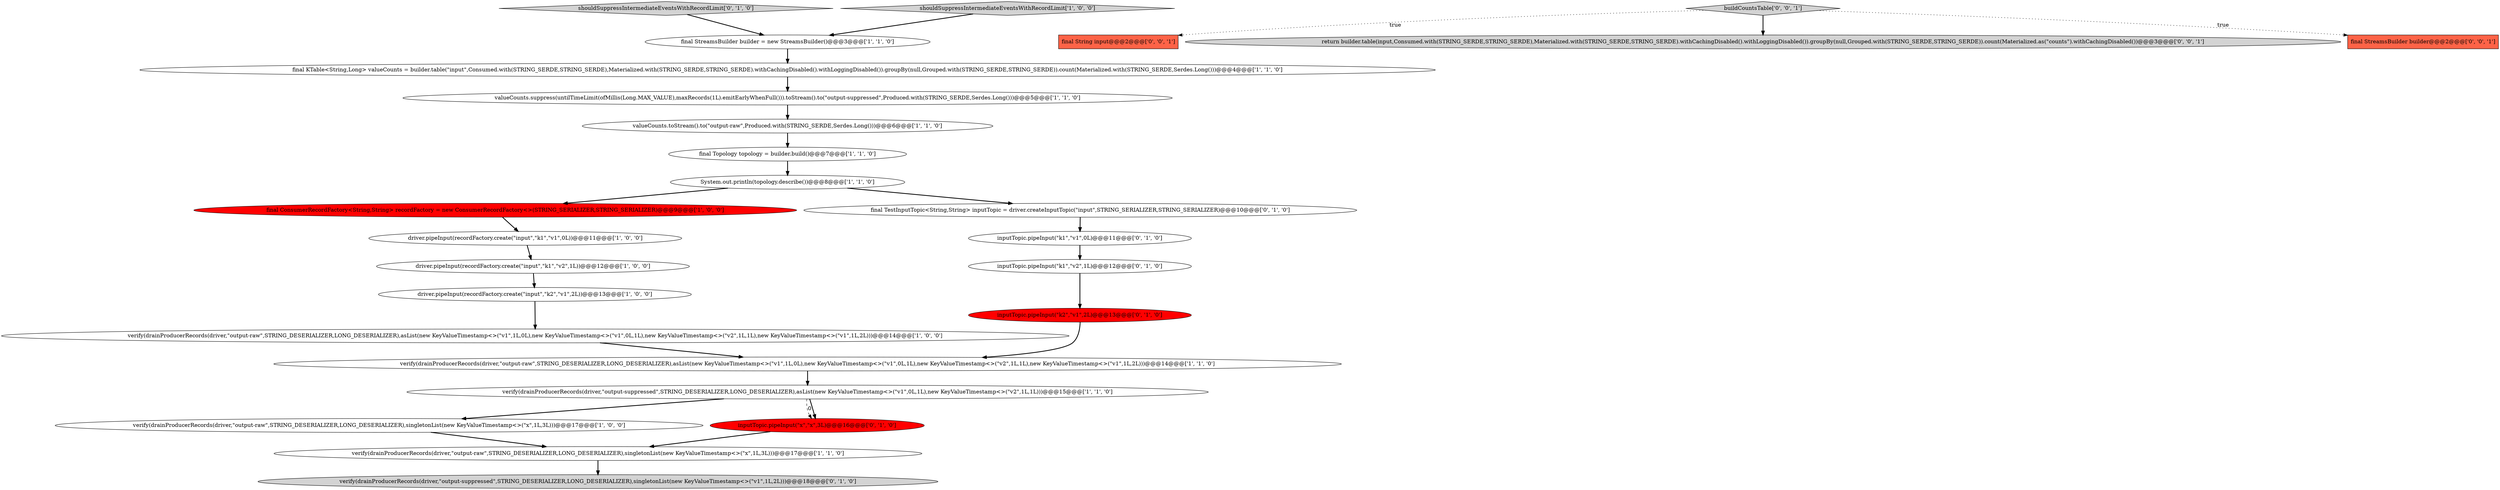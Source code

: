 digraph {
22 [style = filled, label = "shouldSuppressIntermediateEventsWithRecordLimit['0', '1', '0']", fillcolor = lightgray, shape = diamond image = "AAA0AAABBB2BBB"];
9 [style = filled, label = "verify(drainProducerRecords(driver,\"output-raw\",STRING_DESERIALIZER,LONG_DESERIALIZER),asList(new KeyValueTimestamp<>(\"v1\",1L,0L),new KeyValueTimestamp<>(\"v1\",0L,1L),new KeyValueTimestamp<>(\"v2\",1L,1L),new KeyValueTimestamp<>(\"v1\",1L,2L)))@@@14@@@['1', '1', '0']", fillcolor = white, shape = ellipse image = "AAA0AAABBB1BBB"];
26 [style = filled, label = "buildCountsTable['0', '0', '1']", fillcolor = lightgray, shape = diamond image = "AAA0AAABBB3BBB"];
14 [style = filled, label = "verify(drainProducerRecords(driver,\"output-raw\",STRING_DESERIALIZER,LONG_DESERIALIZER),singletonList(new KeyValueTimestamp<>(\"x\",1L,3L)))@@@17@@@['1', '0', '0']", fillcolor = white, shape = ellipse image = "AAA0AAABBB1BBB"];
2 [style = filled, label = "valueCounts.suppress(untilTimeLimit(ofMillis(Long.MAX_VALUE),maxRecords(1L).emitEarlyWhenFull())).toStream().to(\"output-suppressed\",Produced.with(STRING_SERDE,Serdes.Long()))@@@5@@@['1', '1', '0']", fillcolor = white, shape = ellipse image = "AAA0AAABBB1BBB"];
12 [style = filled, label = "verify(drainProducerRecords(driver,\"output-suppressed\",STRING_DESERIALIZER,LONG_DESERIALIZER),asList(new KeyValueTimestamp<>(\"v1\",0L,1L),new KeyValueTimestamp<>(\"v2\",1L,1L)))@@@15@@@['1', '1', '0']", fillcolor = white, shape = ellipse image = "AAA0AAABBB1BBB"];
24 [style = filled, label = "final String input@@@2@@@['0', '0', '1']", fillcolor = tomato, shape = box image = "AAA0AAABBB3BBB"];
6 [style = filled, label = "final Topology topology = builder.build()@@@7@@@['1', '1', '0']", fillcolor = white, shape = ellipse image = "AAA0AAABBB1BBB"];
19 [style = filled, label = "inputTopic.pipeInput(\"x\",\"x\",3L)@@@16@@@['0', '1', '0']", fillcolor = red, shape = ellipse image = "AAA1AAABBB2BBB"];
3 [style = filled, label = "driver.pipeInput(recordFactory.create(\"input\",\"k2\",\"v1\",2L))@@@13@@@['1', '0', '0']", fillcolor = white, shape = ellipse image = "AAA0AAABBB1BBB"];
11 [style = filled, label = "driver.pipeInput(recordFactory.create(\"input\",\"k1\",\"v1\",0L))@@@11@@@['1', '0', '0']", fillcolor = white, shape = ellipse image = "AAA0AAABBB1BBB"];
21 [style = filled, label = "inputTopic.pipeInput(\"k1\",\"v2\",1L)@@@12@@@['0', '1', '0']", fillcolor = white, shape = ellipse image = "AAA0AAABBB2BBB"];
1 [style = filled, label = "final ConsumerRecordFactory<String,String> recordFactory = new ConsumerRecordFactory<>(STRING_SERIALIZER,STRING_SERIALIZER)@@@9@@@['1', '0', '0']", fillcolor = red, shape = ellipse image = "AAA1AAABBB1BBB"];
10 [style = filled, label = "verify(drainProducerRecords(driver,\"output-raw\",STRING_DESERIALIZER,LONG_DESERIALIZER),asList(new KeyValueTimestamp<>(\"v1\",1L,0L),new KeyValueTimestamp<>(\"v1\",0L,1L),new KeyValueTimestamp<>(\"v2\",1L,1L),new KeyValueTimestamp<>(\"v1\",1L,2L)))@@@14@@@['1', '0', '0']", fillcolor = white, shape = ellipse image = "AAA0AAABBB1BBB"];
18 [style = filled, label = "final TestInputTopic<String,String> inputTopic = driver.createInputTopic(\"input\",STRING_SERIALIZER,STRING_SERIALIZER)@@@10@@@['0', '1', '0']", fillcolor = white, shape = ellipse image = "AAA0AAABBB2BBB"];
4 [style = filled, label = "System.out.println(topology.describe())@@@8@@@['1', '1', '0']", fillcolor = white, shape = ellipse image = "AAA0AAABBB1BBB"];
16 [style = filled, label = "inputTopic.pipeInput(\"k1\",\"v1\",0L)@@@11@@@['0', '1', '0']", fillcolor = white, shape = ellipse image = "AAA0AAABBB2BBB"];
17 [style = filled, label = "verify(drainProducerRecords(driver,\"output-suppressed\",STRING_DESERIALIZER,LONG_DESERIALIZER),singletonList(new KeyValueTimestamp<>(\"v1\",1L,2L)))@@@18@@@['0', '1', '0']", fillcolor = lightgray, shape = ellipse image = "AAA0AAABBB2BBB"];
13 [style = filled, label = "driver.pipeInput(recordFactory.create(\"input\",\"k1\",\"v2\",1L))@@@12@@@['1', '0', '0']", fillcolor = white, shape = ellipse image = "AAA0AAABBB1BBB"];
0 [style = filled, label = "final KTable<String,Long> valueCounts = builder.table(\"input\",Consumed.with(STRING_SERDE,STRING_SERDE),Materialized.with(STRING_SERDE,STRING_SERDE).withCachingDisabled().withLoggingDisabled()).groupBy(null,Grouped.with(STRING_SERDE,STRING_SERDE)).count(Materialized.with(STRING_SERDE,Serdes.Long()))@@@4@@@['1', '1', '0']", fillcolor = white, shape = ellipse image = "AAA0AAABBB1BBB"];
23 [style = filled, label = "return builder.table(input,Consumed.with(STRING_SERDE,STRING_SERDE),Materialized.with(STRING_SERDE,STRING_SERDE).withCachingDisabled().withLoggingDisabled()).groupBy(null,Grouped.with(STRING_SERDE,STRING_SERDE)).count(Materialized.as(\"counts\").withCachingDisabled())@@@3@@@['0', '0', '1']", fillcolor = lightgray, shape = ellipse image = "AAA0AAABBB3BBB"];
7 [style = filled, label = "verify(drainProducerRecords(driver,\"output-raw\",STRING_DESERIALIZER,LONG_DESERIALIZER),singletonList(new KeyValueTimestamp<>(\"x\",1L,3L)))@@@17@@@['1', '1', '0']", fillcolor = white, shape = ellipse image = "AAA0AAABBB1BBB"];
20 [style = filled, label = "inputTopic.pipeInput(\"k2\",\"v1\",2L)@@@13@@@['0', '1', '0']", fillcolor = red, shape = ellipse image = "AAA1AAABBB2BBB"];
5 [style = filled, label = "final StreamsBuilder builder = new StreamsBuilder()@@@3@@@['1', '1', '0']", fillcolor = white, shape = ellipse image = "AAA0AAABBB1BBB"];
15 [style = filled, label = "shouldSuppressIntermediateEventsWithRecordLimit['1', '0', '0']", fillcolor = lightgray, shape = diamond image = "AAA0AAABBB1BBB"];
8 [style = filled, label = "valueCounts.toStream().to(\"output-raw\",Produced.with(STRING_SERDE,Serdes.Long()))@@@6@@@['1', '1', '0']", fillcolor = white, shape = ellipse image = "AAA0AAABBB1BBB"];
25 [style = filled, label = "final StreamsBuilder builder@@@2@@@['0', '0', '1']", fillcolor = tomato, shape = box image = "AAA0AAABBB3BBB"];
7->17 [style = bold, label=""];
20->9 [style = bold, label=""];
26->25 [style = dotted, label="true"];
0->2 [style = bold, label=""];
8->6 [style = bold, label=""];
4->18 [style = bold, label=""];
22->5 [style = bold, label=""];
15->5 [style = bold, label=""];
1->11 [style = bold, label=""];
14->7 [style = bold, label=""];
3->10 [style = bold, label=""];
6->4 [style = bold, label=""];
21->20 [style = bold, label=""];
12->19 [style = dashed, label="0"];
13->3 [style = bold, label=""];
5->0 [style = bold, label=""];
16->21 [style = bold, label=""];
26->23 [style = bold, label=""];
11->13 [style = bold, label=""];
26->24 [style = dotted, label="true"];
12->14 [style = bold, label=""];
4->1 [style = bold, label=""];
10->9 [style = bold, label=""];
9->12 [style = bold, label=""];
12->19 [style = bold, label=""];
19->7 [style = bold, label=""];
2->8 [style = bold, label=""];
18->16 [style = bold, label=""];
}
